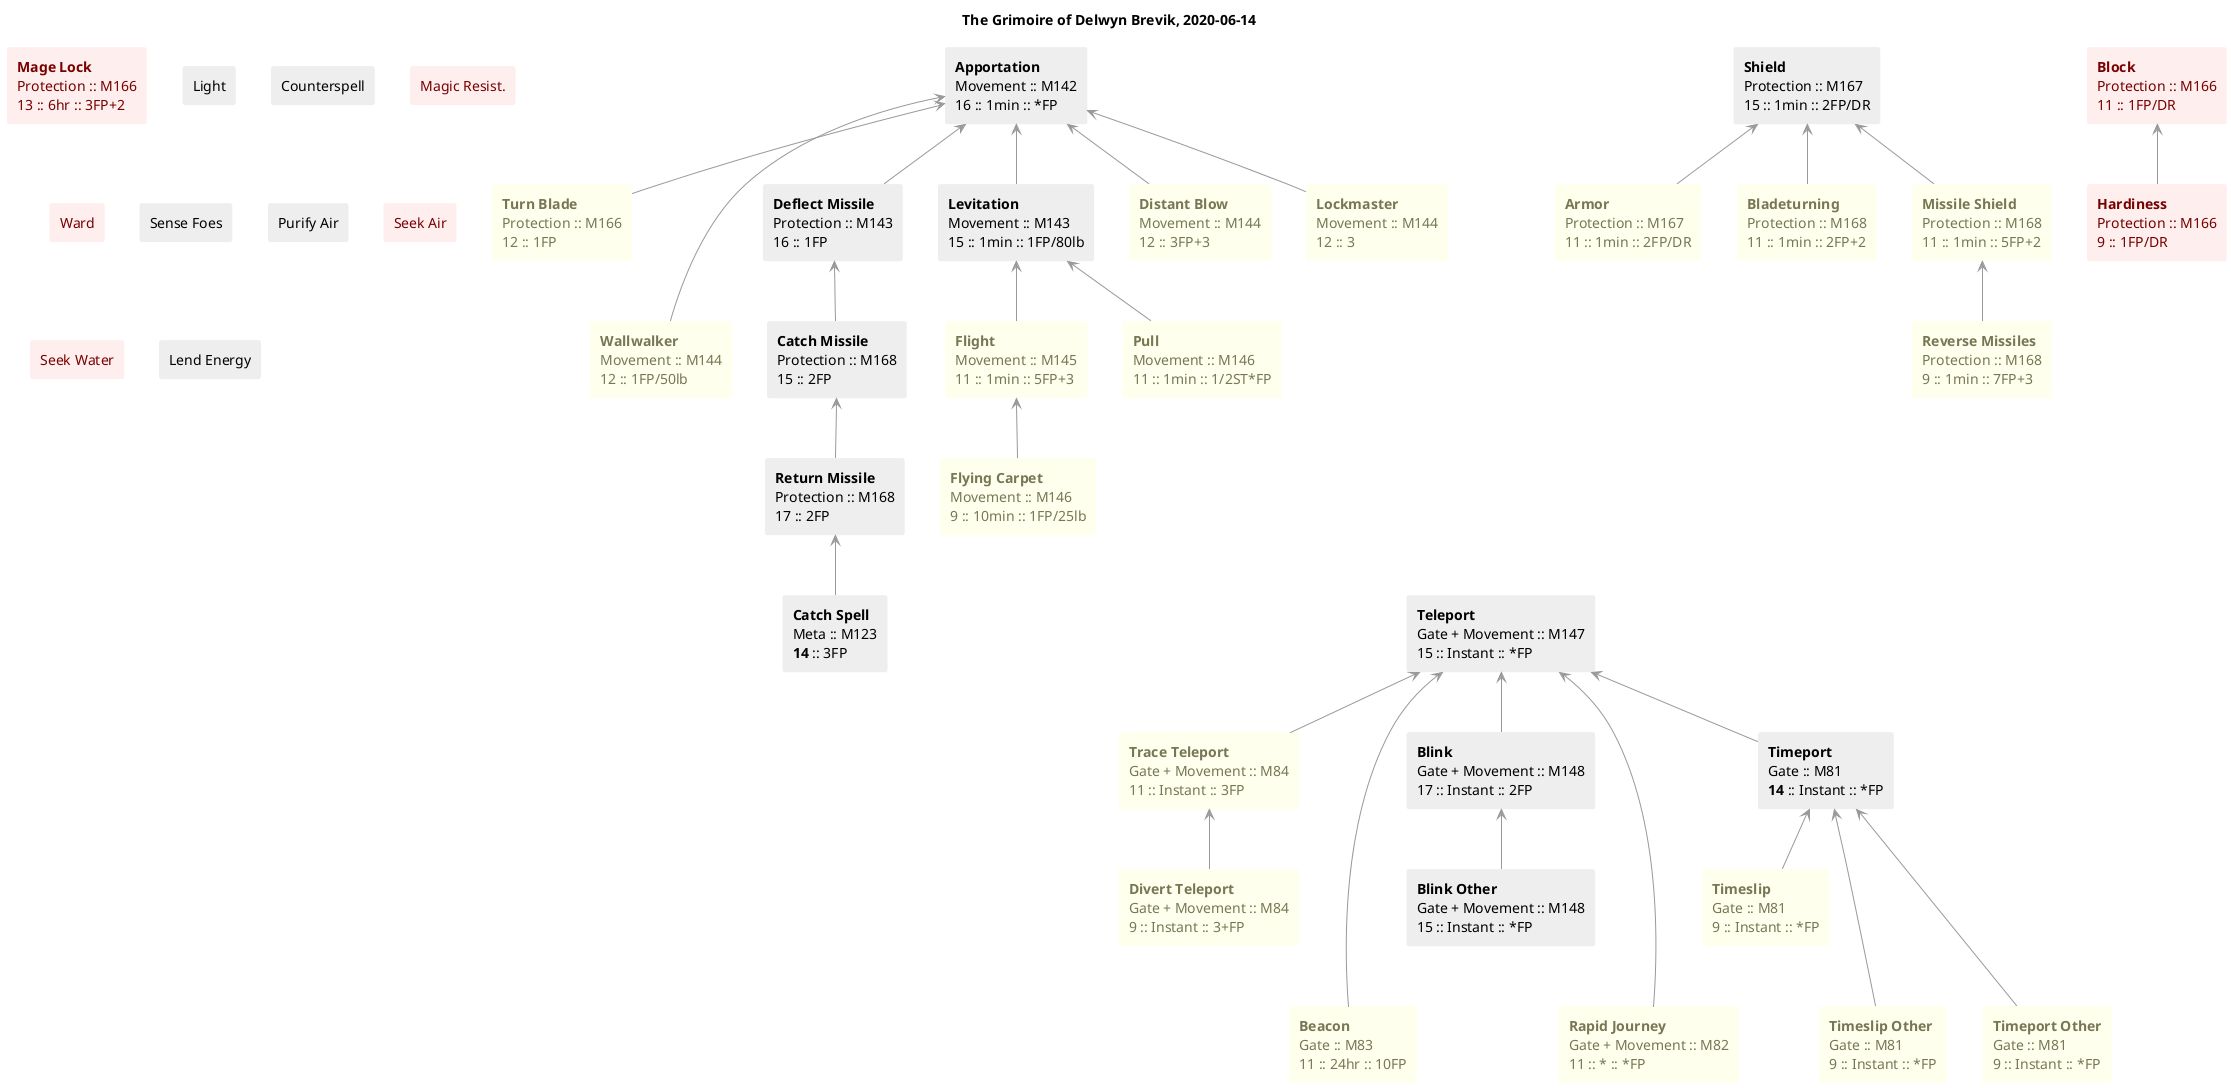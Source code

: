 @startuml

title The Grimoire of Delwyn Brevik, 2020-06-14

skinparam shadowing false
hide stereotypes

skinparam {
	RectangleBackgroundColor #eeeeee
	RectangleBorderColor transparent
	RectangleFontColor #000000
	ArrowColor #999999
	RectangleBackgroundColor<<Impossible>> #ffeeee
	RectangleFontColor<<Impossible>> #770000
	RectangleBackgroundColor<<Improvised>> #ffffee
	RectangleFontColor<<Improvised>> #777755
}

rectangle "**Apportation**\nMovement :: M142\n16 :: 1min :: *FP" as apportation
rectangle "**Turn Blade**\nProtection :: M166\n12 :: 1FP" as turnblade <<Improvised>>
apportation <-- turnblade
rectangle "**Wallwalker**\nMovement :: M144\n12 :: 1FP/50lb" as wallwalker <<Improvised>>
apportation <--- wallwalker
rectangle "**Deflect Missile**\nProtection :: M143\n16 :: 1FP" as deflectmissile
apportation <-- deflectmissile
rectangle "**Levitation**\nMovement :: M143\n15 :: 1min :: 1FP/80lb" as levitation
apportation <-- levitation
rectangle "**Distant Blow**\nMovement :: M144\n12 :: 3FP+3" as distantblow <<Improvised>>
apportation <-- distantblow
rectangle "**Lockmaster**\nMovement :: M144\n12 :: 3" as lockmaster <<Improvised>>
apportation <-- lockmaster
rectangle "**Catch Missile**\nProtection :: M168\n15 :: 2FP" as catchmissile
deflectmissile <-- catchmissile
rectangle "**Return Missile**\nProtection :: M168\n17 :: 2FP" as returnmissile
catchmissile <-- returnmissile
rectangle "**Catch Spell**\nMeta :: M123\n**14** :: 3FP" as catchspell
returnmissile <-- catchspell
rectangle "**Flight**\nMovement :: M145\n11 :: 1min :: 5FP+3" as flight <<Improvised>>
levitation <-- flight
rectangle "**Flying Carpet**\nMovement :: M146\n9 :: 10min :: 1FP/25lb" as flyingcarpet <<Improvised>>
flight <-- flyingcarpet
rectangle "**Pull**\nMovement :: M146\n11 :: 1min :: 1/2ST*FP" as pull <<Improvised>>
levitation <-- pull

rectangle "**Mage Lock**\nProtection :: M166\n13 :: 6hr :: 3FP+2" as magelock <<Impossible>>
'apportation <---[hidden] magelock

rectangle "**Shield**\nProtection :: M167\n15 :: 1min :: 2FP/DR" as shield
'apportation <---[hidden] shield
rectangle "**Armor**\nProtection :: M167\n11 :: 1min :: 2FP/DR" as armor <<Improvised>>
rectangle "**Bladeturning**\nProtection :: M168\n11 :: 1min :: 2FP+2" as bladeturning <<Improvised>>
rectangle "**Missile Shield**\nProtection :: M168\n11 :: 1min :: 5FP+2" as missileshield <<Improvised>>
rectangle "**Reverse Missiles**\nProtection :: M168\n9 :: 1min :: 7FP+3" as reversemissiles <<Improvised>>
shield <-- armor
shield <-- bladeturning
shield <-- missileshield
missileshield <-- reversemissiles

rectangle "**Block**\nProtection :: M166\n11 :: 1FP/DR" as block <<Impossible>>
rectangle "**Hardiness**\nProtection :: M166\n9 :: 1FP/DR" as hardiness <<Impossible>>
block <-- hardiness
'shield <---[hidden] block

rectangle "**Teleport**\nGate + Movement :: M147\n15 :: Instant :: *FP" as teleport
apportation <-----[hidden] teleport
rectangle "**Trace Teleport**\nGate + Movement :: M84\n11 :: Instant :: 3FP" as traceteleport <<Improvised>>
teleport <-- traceteleport
rectangle "**Beacon**\nGate :: M83\n11 :: 24hr :: 10FP" as beacon <<Improvised>>
teleport <---- beacon
rectangle "**Blink**\nGate + Movement :: M148\n17 :: Instant :: 2FP" as blink
teleport <-- blink
rectangle "**Rapid Journey**\nGate + Movement :: M82\n11 :: * :: *FP" as rapidjourney <<Improvised>>
teleport <---- rapidjourney
rectangle "**Timeport**\nGate :: M81\n**14** :: Instant :: *FP" as timeport
teleport <-- timeport
rectangle "**Divert Teleport**\nGate + Movement :: M84\n9 :: Instant :: 3+FP" as divertteleport <<Improvised>>
traceteleport <-- divertteleport
rectangle "**Blink Other**\nGate + Movement :: M148\n15 :: Instant :: *FP" as blinkother
blink <-- blinkother
rectangle "**Timeslip**\nGate :: M81\n9 :: Instant :: *FP" as timeslip <<Improvised>>
timeport <-- timeslip
rectangle "**Timeslip Other**\nGate :: M81\n9 :: Instant :: *FP" as timeslipother <<Improvised>>
timeport <--- timeslipother
rectangle "**Timeport Other**\nGate :: M81\n9 :: Instant :: *FP" as timeportother <<Improvised>>
timeport <--- timeportother


rectangle Light
rectangle Counterspell
rectangle "Magic Resist." as magicresist <<Impossible>>
rectangle Ward <<Impossible>>
rectangle "Sense Foes" as sensefoes
rectangle "Purify Air" as purifyair
rectangle "Seek Air" as seekair <<Impossible>>
rectangle "Seek Water" as seekwater <<Impossible>>
rectangle "Lend Energy" as lendenergy



@enduml
